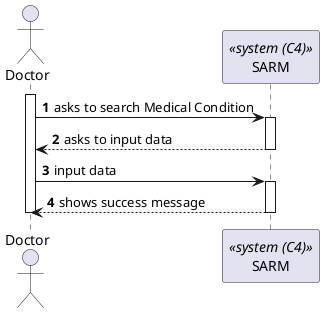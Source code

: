 @startuml process-view
autonumber

actor "Doctor" as Doctor
participant SARM as "SARM" <<system (C4)>>

activate Doctor

    Doctor -> SARM : asks to search Medical Condition
    
    activate SARM

        SARM --> Doctor : asks to input data

    deactivate SARM

    Doctor -> SARM : input data

    activate SARM 
        SARM --> Doctor: shows success message
        
    deactivate SARM

deactivate Doctor

@enduml